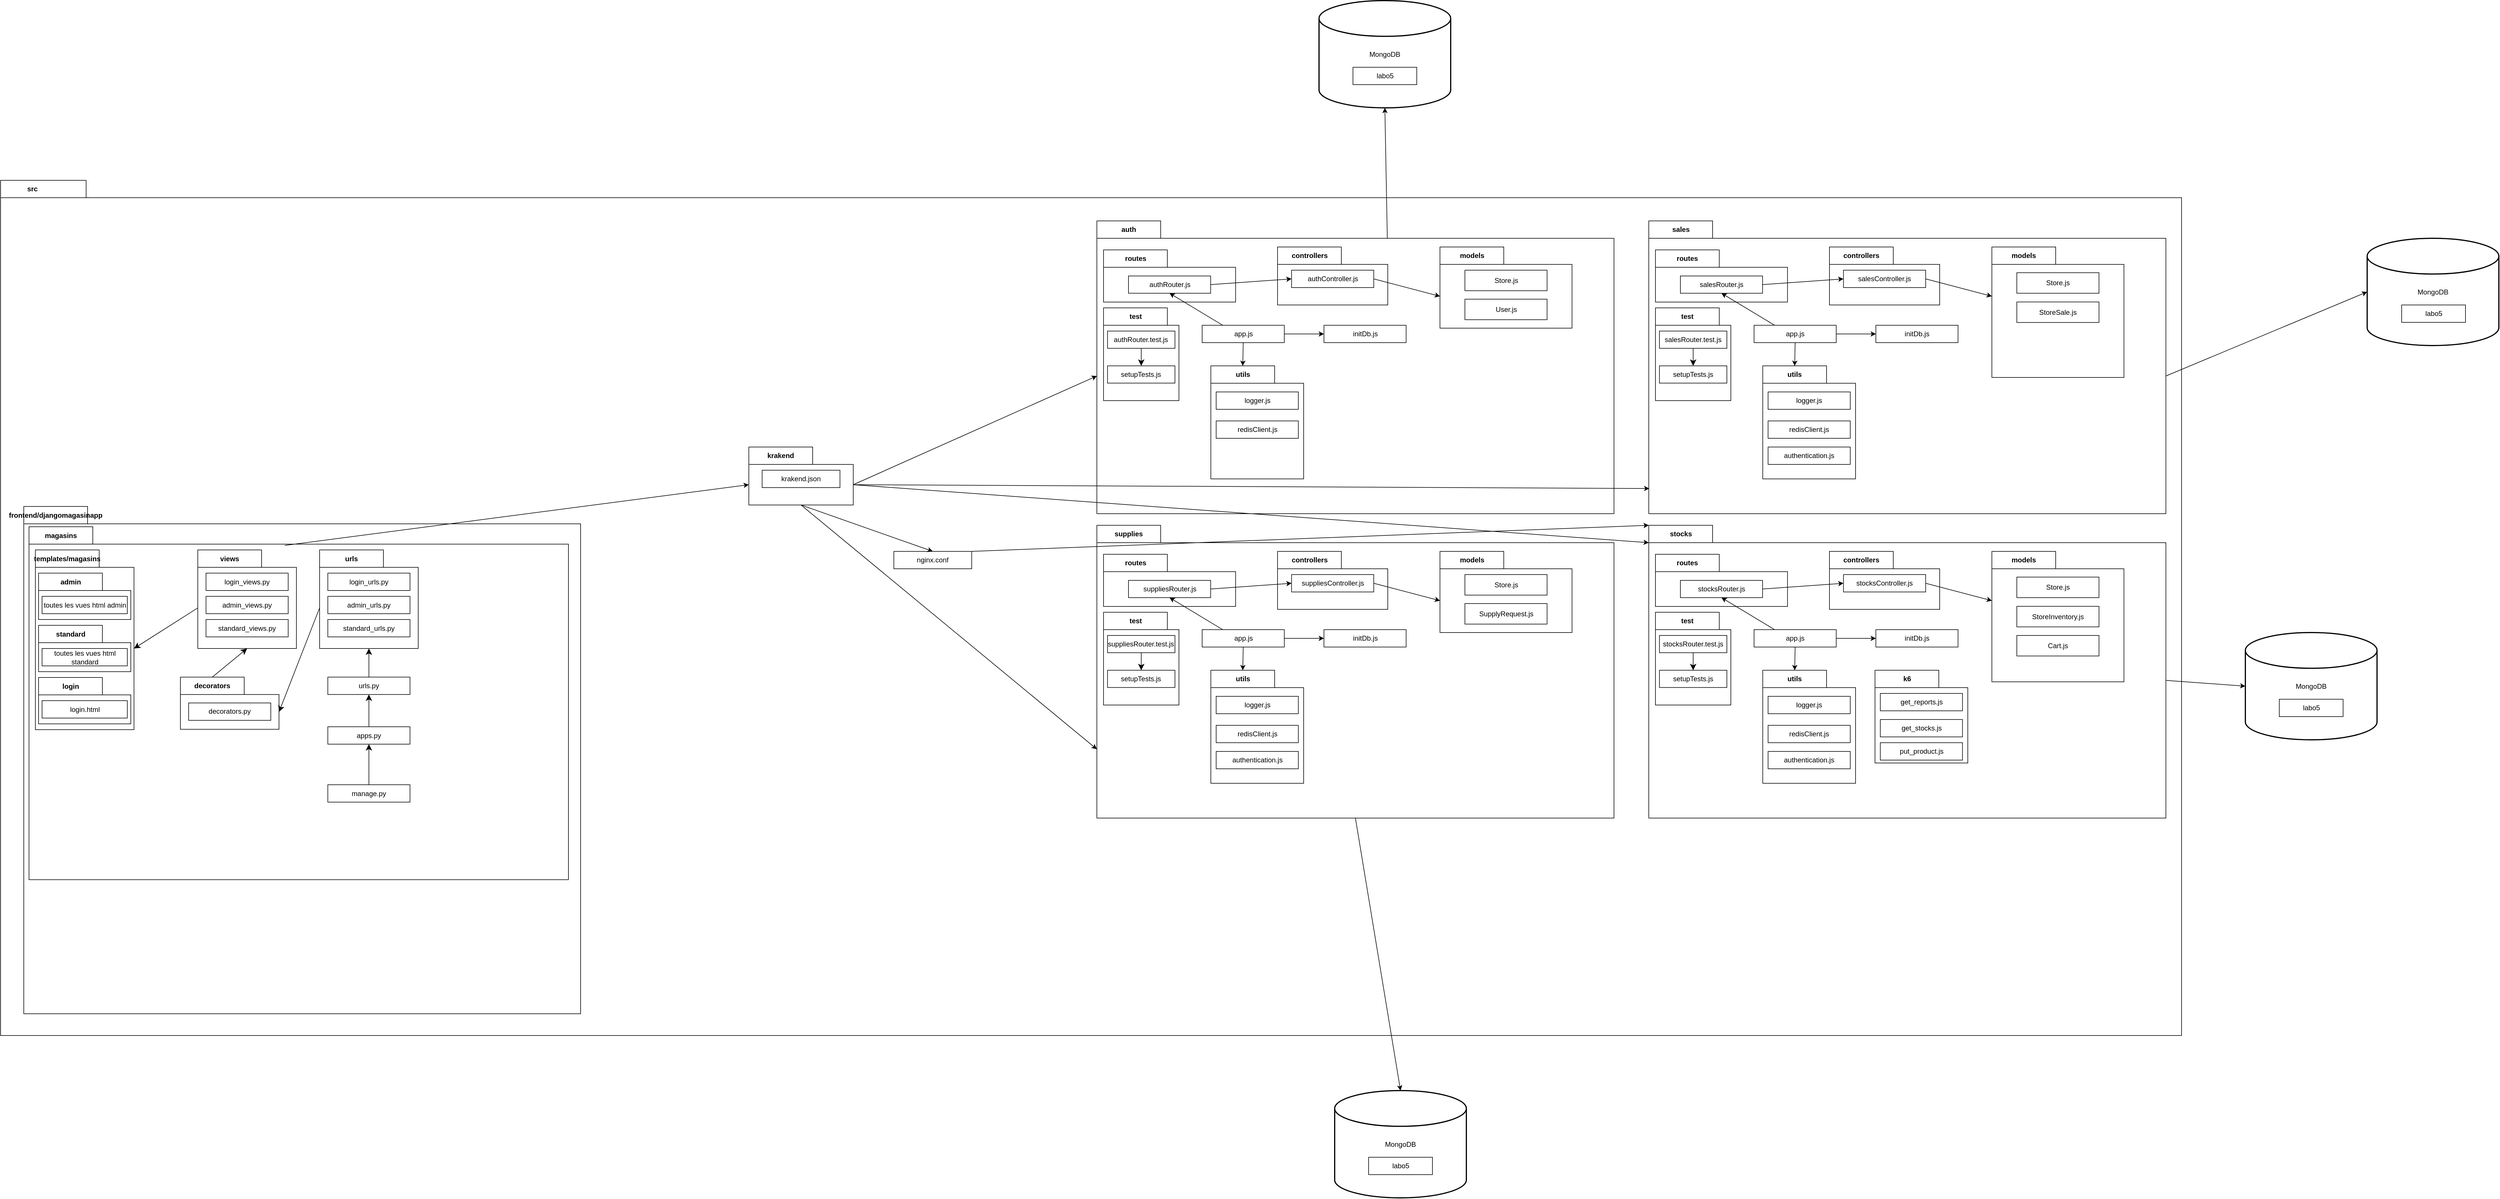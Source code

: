 <mxfile version="27.2.0" pages="2">
  <diagram name="Page-1" id="jsR8ZWDM8m9bZ2pkxOQI">
    <mxGraphModel dx="4163" dy="2993" grid="1" gridSize="10" guides="1" tooltips="1" connect="1" arrows="1" fold="1" page="1" pageScale="1" pageWidth="850" pageHeight="1100" math="0" shadow="0">
      <root>
        <mxCell id="0" />
        <mxCell id="1" parent="0" />
        <mxCell id="qvupkEEIyL3yOIonO_8t-2" value="src" style="shape=folder;fontStyle=1;tabWidth=110;tabHeight=30;tabPosition=left;html=1;boundedLbl=1;labelInHeader=1;container=1;collapsible=0;whiteSpace=wrap;" parent="1" vertex="1">
          <mxGeometry x="50" y="80" width="3760" height="1475" as="geometry" />
        </mxCell>
        <mxCell id="qvupkEEIyL3yOIonO_8t-3" value="" style="html=1;strokeColor=none;resizeWidth=1;resizeHeight=1;fillColor=none;part=1;connectable=0;allowArrows=0;deletable=0;whiteSpace=wrap;" parent="qvupkEEIyL3yOIonO_8t-2" vertex="1">
          <mxGeometry width="3760" height="735" relative="1" as="geometry">
            <mxPoint y="30" as="offset" />
          </mxGeometry>
        </mxCell>
        <mxCell id="JedbsohMpSSGX24jmu63-1" value="frontend/djangomagasinapp" style="shape=folder;fontStyle=1;tabWidth=110;tabHeight=30;tabPosition=left;html=1;boundedLbl=1;labelInHeader=1;container=1;collapsible=0;whiteSpace=wrap;" parent="qvupkEEIyL3yOIonO_8t-2" vertex="1">
          <mxGeometry x="40" y="562.5" width="960" height="875" as="geometry" />
        </mxCell>
        <mxCell id="JedbsohMpSSGX24jmu63-2" value="" style="html=1;strokeColor=none;resizeWidth=1;resizeHeight=1;fillColor=none;part=1;connectable=0;allowArrows=0;deletable=0;whiteSpace=wrap;" parent="JedbsohMpSSGX24jmu63-1" vertex="1">
          <mxGeometry width="960" height="612.5" relative="1" as="geometry">
            <mxPoint y="30" as="offset" />
          </mxGeometry>
        </mxCell>
        <mxCell id="JedbsohMpSSGX24jmu63-50" value="magasins" style="shape=folder;fontStyle=1;tabWidth=110;tabHeight=30;tabPosition=left;html=1;boundedLbl=1;labelInHeader=1;container=1;collapsible=0;whiteSpace=wrap;" parent="JedbsohMpSSGX24jmu63-1" vertex="1">
          <mxGeometry x="9" y="34.997" width="930" height="608.696" as="geometry" />
        </mxCell>
        <mxCell id="JedbsohMpSSGX24jmu63-51" value="" style="html=1;strokeColor=none;resizeWidth=1;resizeHeight=1;fillColor=none;part=1;connectable=0;allowArrows=0;deletable=0;whiteSpace=wrap;" parent="JedbsohMpSSGX24jmu63-50" vertex="1">
          <mxGeometry width="930.0" height="426.087" relative="1" as="geometry">
            <mxPoint y="30" as="offset" />
          </mxGeometry>
        </mxCell>
        <mxCell id="JedbsohMpSSGX24jmu63-16" value="templates/magasins" style="shape=folder;fontStyle=1;tabWidth=110;tabHeight=30;tabPosition=left;html=1;boundedLbl=1;labelInHeader=1;container=1;collapsible=0;whiteSpace=wrap;" parent="JedbsohMpSSGX24jmu63-50" vertex="1">
          <mxGeometry x="11" y="40.003" width="170" height="310" as="geometry" />
        </mxCell>
        <mxCell id="JedbsohMpSSGX24jmu63-17" value="" style="html=1;strokeColor=none;resizeWidth=1;resizeHeight=1;fillColor=none;part=1;connectable=0;allowArrows=0;deletable=0;whiteSpace=wrap;" parent="JedbsohMpSSGX24jmu63-16" vertex="1">
          <mxGeometry width="170" height="217.0" relative="1" as="geometry">
            <mxPoint y="30" as="offset" />
          </mxGeometry>
        </mxCell>
        <mxCell id="JedbsohMpSSGX24jmu63-56" value="admin" style="shape=folder;fontStyle=1;tabWidth=110;tabHeight=30;tabPosition=left;html=1;boundedLbl=1;labelInHeader=1;container=1;collapsible=0;whiteSpace=wrap;" parent="JedbsohMpSSGX24jmu63-16" vertex="1">
          <mxGeometry x="5.5" y="40" width="159" height="80" as="geometry" />
        </mxCell>
        <mxCell id="JedbsohMpSSGX24jmu63-57" value="" style="html=1;strokeColor=none;resizeWidth=1;resizeHeight=1;fillColor=none;part=1;connectable=0;allowArrows=0;deletable=0;whiteSpace=wrap;" parent="JedbsohMpSSGX24jmu63-56" vertex="1">
          <mxGeometry width="159" height="56.0" relative="1" as="geometry">
            <mxPoint y="30" as="offset" />
          </mxGeometry>
        </mxCell>
        <mxCell id="JedbsohMpSSGX24jmu63-59" value="toutes les vues html admin" style="html=1;whiteSpace=wrap;" parent="JedbsohMpSSGX24jmu63-56" vertex="1">
          <mxGeometry x="6" y="40" width="147" height="30" as="geometry" />
        </mxCell>
        <mxCell id="JedbsohMpSSGX24jmu63-60" value="standard" style="shape=folder;fontStyle=1;tabWidth=110;tabHeight=30;tabPosition=left;html=1;boundedLbl=1;labelInHeader=1;container=1;collapsible=0;whiteSpace=wrap;" parent="JedbsohMpSSGX24jmu63-16" vertex="1">
          <mxGeometry x="5.5" y="130" width="159" height="80" as="geometry" />
        </mxCell>
        <mxCell id="JedbsohMpSSGX24jmu63-61" value="" style="html=1;strokeColor=none;resizeWidth=1;resizeHeight=1;fillColor=none;part=1;connectable=0;allowArrows=0;deletable=0;whiteSpace=wrap;" parent="JedbsohMpSSGX24jmu63-60" vertex="1">
          <mxGeometry width="159" height="56.0" relative="1" as="geometry">
            <mxPoint y="30" as="offset" />
          </mxGeometry>
        </mxCell>
        <mxCell id="JedbsohMpSSGX24jmu63-62" value="toutes les vues html standard" style="html=1;whiteSpace=wrap;" parent="JedbsohMpSSGX24jmu63-60" vertex="1">
          <mxGeometry x="6" y="40" width="147" height="30" as="geometry" />
        </mxCell>
        <mxCell id="JedbsohMpSSGX24jmu63-63" value="login" style="shape=folder;fontStyle=1;tabWidth=110;tabHeight=30;tabPosition=left;html=1;boundedLbl=1;labelInHeader=1;container=1;collapsible=0;whiteSpace=wrap;" parent="JedbsohMpSSGX24jmu63-16" vertex="1">
          <mxGeometry x="5.5" y="220" width="159" height="80" as="geometry" />
        </mxCell>
        <mxCell id="JedbsohMpSSGX24jmu63-64" value="" style="html=1;strokeColor=none;resizeWidth=1;resizeHeight=1;fillColor=none;part=1;connectable=0;allowArrows=0;deletable=0;whiteSpace=wrap;" parent="JedbsohMpSSGX24jmu63-63" vertex="1">
          <mxGeometry width="159" height="56.0" relative="1" as="geometry">
            <mxPoint y="30" as="offset" />
          </mxGeometry>
        </mxCell>
        <mxCell id="JedbsohMpSSGX24jmu63-65" value="login.html" style="html=1;whiteSpace=wrap;" parent="JedbsohMpSSGX24jmu63-63" vertex="1">
          <mxGeometry x="6" y="40" width="147" height="30" as="geometry" />
        </mxCell>
        <mxCell id="JedbsohMpSSGX24jmu63-66" value="urls" style="shape=folder;fontStyle=1;tabWidth=110;tabHeight=30;tabPosition=left;html=1;boundedLbl=1;labelInHeader=1;container=1;collapsible=0;whiteSpace=wrap;" parent="JedbsohMpSSGX24jmu63-50" vertex="1">
          <mxGeometry x="501" y="40.003" width="170" height="170" as="geometry" />
        </mxCell>
        <mxCell id="JedbsohMpSSGX24jmu63-67" value="" style="html=1;strokeColor=none;resizeWidth=1;resizeHeight=1;fillColor=none;part=1;connectable=0;allowArrows=0;deletable=0;whiteSpace=wrap;" parent="JedbsohMpSSGX24jmu63-66" vertex="1">
          <mxGeometry width="170" height="119" relative="1" as="geometry">
            <mxPoint y="30" as="offset" />
          </mxGeometry>
        </mxCell>
        <mxCell id="JedbsohMpSSGX24jmu63-77" value="login_urls.py" style="html=1;whiteSpace=wrap;" parent="JedbsohMpSSGX24jmu63-66" vertex="1">
          <mxGeometry x="14.17" y="40" width="141.667" height="30" as="geometry" />
        </mxCell>
        <mxCell id="JedbsohMpSSGX24jmu63-78" value="admin_urls.py" style="html=1;whiteSpace=wrap;" parent="JedbsohMpSSGX24jmu63-66" vertex="1">
          <mxGeometry x="14.17" y="80" width="141.667" height="30" as="geometry" />
        </mxCell>
        <mxCell id="JedbsohMpSSGX24jmu63-79" value="standard_urls.py" style="html=1;whiteSpace=wrap;" parent="JedbsohMpSSGX24jmu63-66" vertex="1">
          <mxGeometry x="14.17" y="120" width="141.667" height="30" as="geometry" />
        </mxCell>
        <mxCell id="JedbsohMpSSGX24jmu63-80" value="decorators" style="shape=folder;fontStyle=1;tabWidth=110;tabHeight=30;tabPosition=left;html=1;boundedLbl=1;labelInHeader=1;container=1;collapsible=0;whiteSpace=wrap;" parent="JedbsohMpSSGX24jmu63-50" vertex="1">
          <mxGeometry x="261" y="259.343" width="170" height="90" as="geometry" />
        </mxCell>
        <mxCell id="JedbsohMpSSGX24jmu63-81" value="" style="html=1;strokeColor=none;resizeWidth=1;resizeHeight=1;fillColor=none;part=1;connectable=0;allowArrows=0;deletable=0;whiteSpace=wrap;" parent="JedbsohMpSSGX24jmu63-80" vertex="1">
          <mxGeometry width="170" height="63" relative="1" as="geometry">
            <mxPoint y="30" as="offset" />
          </mxGeometry>
        </mxCell>
        <mxCell id="JedbsohMpSSGX24jmu63-82" value="decorators.py" style="html=1;whiteSpace=wrap;" parent="JedbsohMpSSGX24jmu63-80" vertex="1">
          <mxGeometry x="14.17" y="44.58" width="141.667" height="30" as="geometry" />
        </mxCell>
        <mxCell id="JedbsohMpSSGX24jmu63-85" value="views" style="shape=folder;fontStyle=1;tabWidth=110;tabHeight=30;tabPosition=left;html=1;boundedLbl=1;labelInHeader=1;container=1;collapsible=0;whiteSpace=wrap;" parent="JedbsohMpSSGX24jmu63-50" vertex="1">
          <mxGeometry x="291" y="40.003" width="170" height="170" as="geometry" />
        </mxCell>
        <mxCell id="JedbsohMpSSGX24jmu63-86" value="" style="html=1;strokeColor=none;resizeWidth=1;resizeHeight=1;fillColor=none;part=1;connectable=0;allowArrows=0;deletable=0;whiteSpace=wrap;" parent="JedbsohMpSSGX24jmu63-85" vertex="1">
          <mxGeometry width="170" height="119" relative="1" as="geometry">
            <mxPoint y="30" as="offset" />
          </mxGeometry>
        </mxCell>
        <mxCell id="JedbsohMpSSGX24jmu63-87" value="login_views.py" style="html=1;whiteSpace=wrap;" parent="JedbsohMpSSGX24jmu63-85" vertex="1">
          <mxGeometry x="14.17" y="40" width="141.667" height="30" as="geometry" />
        </mxCell>
        <mxCell id="JedbsohMpSSGX24jmu63-88" value="admin_views.py" style="html=1;whiteSpace=wrap;" parent="JedbsohMpSSGX24jmu63-85" vertex="1">
          <mxGeometry x="14.17" y="80" width="141.667" height="30" as="geometry" />
        </mxCell>
        <mxCell id="JedbsohMpSSGX24jmu63-89" value="standard_views.py" style="html=1;whiteSpace=wrap;" parent="JedbsohMpSSGX24jmu63-85" vertex="1">
          <mxGeometry x="14.17" y="120" width="141.667" height="30" as="geometry" />
        </mxCell>
        <mxCell id="JedbsohMpSSGX24jmu63-91" value="urls.py" style="html=1;whiteSpace=wrap;" parent="JedbsohMpSSGX24jmu63-50" vertex="1">
          <mxGeometry x="515.17" y="259.343" width="141.667" height="30" as="geometry" />
        </mxCell>
        <mxCell id="JedbsohMpSSGX24jmu63-92" value="" style="endArrow=classic;html=1;rounded=0;fontSize=12;startSize=8;endSize=8;curved=1;entryX=0;entryY=0;entryDx=170;entryDy=170;entryPerimeter=0;exitX=0;exitY=0;exitDx=0;exitDy=100;exitPerimeter=0;" parent="JedbsohMpSSGX24jmu63-50" source="JedbsohMpSSGX24jmu63-85" target="JedbsohMpSSGX24jmu63-16" edge="1">
          <mxGeometry width="50" height="50" relative="1" as="geometry">
            <mxPoint x="-89" y="345.003" as="sourcePoint" />
            <mxPoint x="-39" y="295.003" as="targetPoint" />
          </mxGeometry>
        </mxCell>
        <mxCell id="JedbsohMpSSGX24jmu63-93" value="" style="endArrow=classic;html=1;rounded=0;fontSize=12;startSize=8;endSize=8;curved=1;entryX=0.5;entryY=1;entryDx=0;entryDy=0;entryPerimeter=0;exitX=0;exitY=0;exitDx=55;exitDy=0;exitPerimeter=0;" parent="JedbsohMpSSGX24jmu63-50" source="JedbsohMpSSGX24jmu63-80" target="JedbsohMpSSGX24jmu63-85" edge="1">
          <mxGeometry width="50" height="50" relative="1" as="geometry">
            <mxPoint x="-99" y="455.003" as="sourcePoint" />
            <mxPoint x="-49" y="405.003" as="targetPoint" />
          </mxGeometry>
        </mxCell>
        <mxCell id="JedbsohMpSSGX24jmu63-94" value="" style="endArrow=classic;html=1;rounded=0;fontSize=12;startSize=8;endSize=8;curved=1;entryX=0;entryY=0;entryDx=170;entryDy=60;entryPerimeter=0;exitX=0;exitY=0;exitDx=0;exitDy=100;exitPerimeter=0;" parent="JedbsohMpSSGX24jmu63-50" source="JedbsohMpSSGX24jmu63-66" target="JedbsohMpSSGX24jmu63-80" edge="1">
          <mxGeometry width="50" height="50" relative="1" as="geometry">
            <mxPoint x="-99" y="315.003" as="sourcePoint" />
            <mxPoint x="-49" y="265.003" as="targetPoint" />
          </mxGeometry>
        </mxCell>
        <mxCell id="JedbsohMpSSGX24jmu63-90" value="apps.py" style="html=1;whiteSpace=wrap;" parent="JedbsohMpSSGX24jmu63-50" vertex="1">
          <mxGeometry x="515.17" y="345.003" width="141.667" height="30" as="geometry" />
        </mxCell>
        <mxCell id="JedbsohMpSSGX24jmu63-11" value="manage.py" style="html=1;whiteSpace=wrap;" parent="JedbsohMpSSGX24jmu63-50" vertex="1">
          <mxGeometry x="515.172" y="445.003" width="141.667" height="30" as="geometry" />
        </mxCell>
        <mxCell id="JedbsohMpSSGX24jmu63-95" value="" style="endArrow=classic;html=1;rounded=0;fontSize=12;startSize=8;endSize=8;curved=1;entryX=0.5;entryY=1;entryDx=0;entryDy=0;entryPerimeter=0;exitX=0.5;exitY=0;exitDx=0;exitDy=0;" parent="JedbsohMpSSGX24jmu63-50" source="JedbsohMpSSGX24jmu63-91" target="JedbsohMpSSGX24jmu63-66" edge="1">
          <mxGeometry width="50" height="50" relative="1" as="geometry">
            <mxPoint x="-39" y="535.003" as="sourcePoint" />
            <mxPoint x="11" y="485.003" as="targetPoint" />
          </mxGeometry>
        </mxCell>
        <mxCell id="JedbsohMpSSGX24jmu63-96" value="" style="endArrow=classic;html=1;rounded=0;fontSize=12;startSize=8;endSize=8;curved=1;entryX=0.5;entryY=1;entryDx=0;entryDy=0;exitX=0.5;exitY=0;exitDx=0;exitDy=0;" parent="JedbsohMpSSGX24jmu63-50" source="JedbsohMpSSGX24jmu63-90" target="JedbsohMpSSGX24jmu63-91" edge="1">
          <mxGeometry width="50" height="50" relative="1" as="geometry">
            <mxPoint x="-129" y="485.003" as="sourcePoint" />
            <mxPoint x="-79" y="435.003" as="targetPoint" />
          </mxGeometry>
        </mxCell>
        <mxCell id="JedbsohMpSSGX24jmu63-97" value="" style="endArrow=classic;html=1;rounded=0;fontSize=12;startSize=8;endSize=8;curved=1;entryX=0.5;entryY=1;entryDx=0;entryDy=0;exitX=0.5;exitY=0;exitDx=0;exitDy=0;" parent="JedbsohMpSSGX24jmu63-50" source="JedbsohMpSSGX24jmu63-11" target="JedbsohMpSSGX24jmu63-90" edge="1">
          <mxGeometry width="50" height="50" relative="1" as="geometry">
            <mxPoint x="-129" y="445.003" as="sourcePoint" />
            <mxPoint x="-79" y="395.003" as="targetPoint" />
          </mxGeometry>
        </mxCell>
        <mxCell id="mD9Tr-Q8xh2cB8FxRo_p-112" value="nginx.conf" style="html=1;whiteSpace=wrap;" vertex="1" parent="qvupkEEIyL3yOIonO_8t-2">
          <mxGeometry x="1540" y="640" width="134.211" height="30" as="geometry" />
        </mxCell>
        <mxCell id="DA0B7YCuPKVyL4LPeDN6-1" value="auth" style="shape=folder;fontStyle=1;tabWidth=110;tabHeight=30;tabPosition=left;html=1;boundedLbl=1;labelInHeader=1;container=1;collapsible=0;whiteSpace=wrap;" parent="1" vertex="1">
          <mxGeometry x="1940" y="150" width="891.5" height="505" as="geometry" />
        </mxCell>
        <mxCell id="DA0B7YCuPKVyL4LPeDN6-2" value="" style="html=1;strokeColor=none;resizeWidth=1;resizeHeight=1;fillColor=none;part=1;connectable=0;allowArrows=0;deletable=0;whiteSpace=wrap;" parent="DA0B7YCuPKVyL4LPeDN6-1" vertex="1">
          <mxGeometry width="891.5" height="318.73" relative="1" as="geometry">
            <mxPoint y="30" as="offset" />
          </mxGeometry>
        </mxCell>
        <mxCell id="DA0B7YCuPKVyL4LPeDN6-50" value="controllers" style="shape=folder;fontStyle=1;tabWidth=110;tabHeight=30;tabPosition=left;html=1;boundedLbl=1;labelInHeader=1;container=1;collapsible=0;whiteSpace=wrap;" parent="DA0B7YCuPKVyL4LPeDN6-1" vertex="1">
          <mxGeometry x="311.5" y="45" width="190" height="100" as="geometry" />
        </mxCell>
        <mxCell id="DA0B7YCuPKVyL4LPeDN6-51" value="" style="html=1;strokeColor=none;resizeWidth=1;resizeHeight=1;fillColor=none;part=1;connectable=0;allowArrows=0;deletable=0;whiteSpace=wrap;" parent="DA0B7YCuPKVyL4LPeDN6-50" vertex="1">
          <mxGeometry width="190" height="70.0" relative="1" as="geometry">
            <mxPoint y="30" as="offset" />
          </mxGeometry>
        </mxCell>
        <mxCell id="DA0B7YCuPKVyL4LPeDN6-52" value="authController.js" style="html=1;whiteSpace=wrap;" parent="DA0B7YCuPKVyL4LPeDN6-50" vertex="1">
          <mxGeometry x="24.165" y="40" width="141.667" height="30" as="geometry" />
        </mxCell>
        <mxCell id="qvupkEEIyL3yOIonO_8t-10" value="routes" style="shape=folder;fontStyle=1;tabWidth=110;tabHeight=30;tabPosition=left;html=1;boundedLbl=1;labelInHeader=1;container=1;collapsible=0;whiteSpace=wrap;" parent="DA0B7YCuPKVyL4LPeDN6-1" vertex="1">
          <mxGeometry x="11.5" y="50" width="227.68" height="90" as="geometry" />
        </mxCell>
        <mxCell id="qvupkEEIyL3yOIonO_8t-11" value="" style="html=1;strokeColor=none;resizeWidth=1;resizeHeight=1;fillColor=none;part=1;connectable=0;allowArrows=0;deletable=0;whiteSpace=wrap;" parent="qvupkEEIyL3yOIonO_8t-10" vertex="1">
          <mxGeometry width="227.68" height="63.0" relative="1" as="geometry">
            <mxPoint y="30" as="offset" />
          </mxGeometry>
        </mxCell>
        <mxCell id="qvupkEEIyL3yOIonO_8t-23" value="authRouter.js" style="html=1;whiteSpace=wrap;" parent="qvupkEEIyL3yOIonO_8t-10" vertex="1">
          <mxGeometry x="43.012" y="45" width="141.667" height="29.77" as="geometry" />
        </mxCell>
        <mxCell id="DA0B7YCuPKVyL4LPeDN6-41" value="test" style="shape=folder;fontStyle=1;tabWidth=110;tabHeight=30;tabPosition=left;html=1;boundedLbl=1;labelInHeader=1;container=1;collapsible=0;whiteSpace=wrap;" parent="DA0B7YCuPKVyL4LPeDN6-1" vertex="1">
          <mxGeometry x="11.5" y="150" width="130" height="160" as="geometry" />
        </mxCell>
        <mxCell id="DA0B7YCuPKVyL4LPeDN6-42" value="" style="html=1;strokeColor=none;resizeWidth=1;resizeHeight=1;fillColor=none;part=1;connectable=0;allowArrows=0;deletable=0;whiteSpace=wrap;" parent="DA0B7YCuPKVyL4LPeDN6-41" vertex="1">
          <mxGeometry width="130" height="112.0" relative="1" as="geometry">
            <mxPoint y="30" as="offset" />
          </mxGeometry>
        </mxCell>
        <mxCell id="DA0B7YCuPKVyL4LPeDN6-43" value="authRouter.test.js" style="html=1;whiteSpace=wrap;" parent="DA0B7YCuPKVyL4LPeDN6-41" vertex="1">
          <mxGeometry x="6.88" y="40" width="116.25" height="29.77" as="geometry" />
        </mxCell>
        <mxCell id="DA0B7YCuPKVyL4LPeDN6-46" value="setupTests.js" style="html=1;whiteSpace=wrap;" parent="DA0B7YCuPKVyL4LPeDN6-41" vertex="1">
          <mxGeometry x="6.88" y="100" width="116.25" height="29.77" as="geometry" />
        </mxCell>
        <mxCell id="DA0B7YCuPKVyL4LPeDN6-49" value="" style="endArrow=classic;html=1;rounded=0;fontSize=12;startSize=8;endSize=8;curved=1;entryX=0.5;entryY=0;entryDx=0;entryDy=0;exitX=0.5;exitY=1;exitDx=0;exitDy=0;" parent="DA0B7YCuPKVyL4LPeDN6-41" source="DA0B7YCuPKVyL4LPeDN6-43" target="DA0B7YCuPKVyL4LPeDN6-46" edge="1">
          <mxGeometry width="50" height="50" relative="1" as="geometry">
            <mxPoint x="-280" y="190" as="sourcePoint" />
            <mxPoint x="-230" y="140" as="targetPoint" />
          </mxGeometry>
        </mxCell>
        <mxCell id="DA0B7YCuPKVyL4LPeDN6-56" value="app.js" style="html=1;whiteSpace=wrap;" parent="DA0B7YCuPKVyL4LPeDN6-1" vertex="1">
          <mxGeometry x="181.5" y="180" width="141.667" height="30" as="geometry" />
        </mxCell>
        <mxCell id="DA0B7YCuPKVyL4LPeDN6-58" value="utils" style="shape=folder;fontStyle=1;tabWidth=110;tabHeight=30;tabPosition=left;html=1;boundedLbl=1;labelInHeader=1;container=1;collapsible=0;whiteSpace=wrap;" parent="DA0B7YCuPKVyL4LPeDN6-1" vertex="1">
          <mxGeometry x="196.5" y="250" width="160" height="195" as="geometry" />
        </mxCell>
        <mxCell id="DA0B7YCuPKVyL4LPeDN6-59" value="" style="html=1;strokeColor=none;resizeWidth=1;resizeHeight=1;fillColor=none;part=1;connectable=0;allowArrows=0;deletable=0;whiteSpace=wrap;" parent="DA0B7YCuPKVyL4LPeDN6-58" vertex="1">
          <mxGeometry width="160" height="136.5" relative="1" as="geometry">
            <mxPoint y="30" as="offset" />
          </mxGeometry>
        </mxCell>
        <mxCell id="DA0B7YCuPKVyL4LPeDN6-60" value="logger.js" style="html=1;whiteSpace=wrap;" parent="DA0B7YCuPKVyL4LPeDN6-58" vertex="1">
          <mxGeometry x="9.17" y="45" width="141.667" height="30" as="geometry" />
        </mxCell>
        <mxCell id="DA0B7YCuPKVyL4LPeDN6-61" value="redisClient.js" style="html=1;whiteSpace=wrap;" parent="DA0B7YCuPKVyL4LPeDN6-58" vertex="1">
          <mxGeometry x="9.17" y="95" width="141.667" height="30" as="geometry" />
        </mxCell>
        <mxCell id="DA0B7YCuPKVyL4LPeDN6-63" value="initDb.js" style="html=1;whiteSpace=wrap;" parent="DA0B7YCuPKVyL4LPeDN6-1" vertex="1">
          <mxGeometry x="391.5" y="180" width="141.667" height="30" as="geometry" />
        </mxCell>
        <mxCell id="mD9Tr-Q8xh2cB8FxRo_p-1" value="models" style="shape=folder;fontStyle=1;tabWidth=110;tabHeight=30;tabPosition=left;html=1;boundedLbl=1;labelInHeader=1;container=1;collapsible=0;whiteSpace=wrap;" vertex="1" parent="DA0B7YCuPKVyL4LPeDN6-1">
          <mxGeometry x="591.5" y="45" width="227.68" height="140" as="geometry" />
        </mxCell>
        <mxCell id="mD9Tr-Q8xh2cB8FxRo_p-2" value="" style="html=1;strokeColor=none;resizeWidth=1;resizeHeight=1;fillColor=none;part=1;connectable=0;allowArrows=0;deletable=0;whiteSpace=wrap;" vertex="1" parent="mD9Tr-Q8xh2cB8FxRo_p-1">
          <mxGeometry width="227.68" height="98.0" relative="1" as="geometry">
            <mxPoint y="30" as="offset" />
          </mxGeometry>
        </mxCell>
        <mxCell id="mD9Tr-Q8xh2cB8FxRo_p-3" value="Store.js" style="html=1;whiteSpace=wrap;" vertex="1" parent="mD9Tr-Q8xh2cB8FxRo_p-1">
          <mxGeometry x="43.002" y="40.001" width="141.667" height="35.422" as="geometry" />
        </mxCell>
        <mxCell id="mD9Tr-Q8xh2cB8FxRo_p-7" value="User.js" style="html=1;whiteSpace=wrap;" vertex="1" parent="mD9Tr-Q8xh2cB8FxRo_p-1">
          <mxGeometry x="43.002" y="90" width="141.667" height="35.422" as="geometry" />
        </mxCell>
        <mxCell id="DA0B7YCuPKVyL4LPeDN6-55" value="" style="endArrow=classic;html=1;rounded=0;entryX=0;entryY=0.5;entryDx=0;entryDy=0;exitX=1;exitY=0.5;exitDx=0;exitDy=0;" parent="DA0B7YCuPKVyL4LPeDN6-1" source="qvupkEEIyL3yOIonO_8t-23" target="DA0B7YCuPKVyL4LPeDN6-52" edge="1">
          <mxGeometry width="50" height="50" relative="1" as="geometry">
            <mxPoint x="471.5" y="-675" as="sourcePoint" />
            <mxPoint x="521.5" y="-725" as="targetPoint" />
          </mxGeometry>
        </mxCell>
        <mxCell id="mD9Tr-Q8xh2cB8FxRo_p-8" value="" style="endArrow=classic;html=1;rounded=0;entryX=0;entryY=0;entryDx=0;entryDy=85;entryPerimeter=0;exitX=1;exitY=0.5;exitDx=0;exitDy=0;" edge="1" parent="DA0B7YCuPKVyL4LPeDN6-1" source="DA0B7YCuPKVyL4LPeDN6-52" target="mD9Tr-Q8xh2cB8FxRo_p-1">
          <mxGeometry width="50" height="50" relative="1" as="geometry">
            <mxPoint x="211.5" y="-305" as="sourcePoint" />
            <mxPoint x="261.5" y="-355" as="targetPoint" />
          </mxGeometry>
        </mxCell>
        <mxCell id="DA0B7YCuPKVyL4LPeDN6-57" value="" style="endArrow=classic;html=1;rounded=0;entryX=0.5;entryY=1;entryDx=0;entryDy=0;exitX=0.25;exitY=0;exitDx=0;exitDy=0;" parent="DA0B7YCuPKVyL4LPeDN6-1" source="DA0B7YCuPKVyL4LPeDN6-56" target="qvupkEEIyL3yOIonO_8t-23" edge="1">
          <mxGeometry width="50" height="50" relative="1" as="geometry">
            <mxPoint x="191.5" y="-375" as="sourcePoint" />
            <mxPoint x="241.5" y="-425" as="targetPoint" />
          </mxGeometry>
        </mxCell>
        <mxCell id="DA0B7YCuPKVyL4LPeDN6-62" value="" style="endArrow=classic;html=1;rounded=0;entryX=0;entryY=0;entryDx=55;entryDy=0;entryPerimeter=0;exitX=0.5;exitY=1;exitDx=0;exitDy=0;" parent="DA0B7YCuPKVyL4LPeDN6-1" source="DA0B7YCuPKVyL4LPeDN6-56" target="DA0B7YCuPKVyL4LPeDN6-58" edge="1">
          <mxGeometry width="50" height="50" relative="1" as="geometry">
            <mxPoint x="111.5" y="-225" as="sourcePoint" />
            <mxPoint x="161.5" y="-275" as="targetPoint" />
          </mxGeometry>
        </mxCell>
        <mxCell id="DA0B7YCuPKVyL4LPeDN6-64" value="" style="endArrow=classic;html=1;rounded=0;entryX=0;entryY=0.5;entryDx=0;entryDy=0;exitX=1;exitY=0.5;exitDx=0;exitDy=0;" parent="DA0B7YCuPKVyL4LPeDN6-1" source="DA0B7YCuPKVyL4LPeDN6-56" target="DA0B7YCuPKVyL4LPeDN6-63" edge="1">
          <mxGeometry width="50" height="50" relative="1" as="geometry">
            <mxPoint x="151.5" y="-245" as="sourcePoint" />
            <mxPoint x="201.5" y="-295" as="targetPoint" />
          </mxGeometry>
        </mxCell>
        <mxCell id="mD9Tr-Q8xh2cB8FxRo_p-9" value="supplies" style="shape=folder;fontStyle=1;tabWidth=110;tabHeight=30;tabPosition=left;html=1;boundedLbl=1;labelInHeader=1;container=1;collapsible=0;whiteSpace=wrap;" vertex="1" parent="1">
          <mxGeometry x="1940" y="675" width="891.5" height="505" as="geometry" />
        </mxCell>
        <mxCell id="mD9Tr-Q8xh2cB8FxRo_p-10" value="" style="html=1;strokeColor=none;resizeWidth=1;resizeHeight=1;fillColor=none;part=1;connectable=0;allowArrows=0;deletable=0;whiteSpace=wrap;" vertex="1" parent="mD9Tr-Q8xh2cB8FxRo_p-9">
          <mxGeometry width="891.5" height="318.73" relative="1" as="geometry">
            <mxPoint y="30" as="offset" />
          </mxGeometry>
        </mxCell>
        <mxCell id="mD9Tr-Q8xh2cB8FxRo_p-11" value="controllers" style="shape=folder;fontStyle=1;tabWidth=110;tabHeight=30;tabPosition=left;html=1;boundedLbl=1;labelInHeader=1;container=1;collapsible=0;whiteSpace=wrap;" vertex="1" parent="mD9Tr-Q8xh2cB8FxRo_p-9">
          <mxGeometry x="311.5" y="45" width="190" height="100" as="geometry" />
        </mxCell>
        <mxCell id="mD9Tr-Q8xh2cB8FxRo_p-12" value="" style="html=1;strokeColor=none;resizeWidth=1;resizeHeight=1;fillColor=none;part=1;connectable=0;allowArrows=0;deletable=0;whiteSpace=wrap;" vertex="1" parent="mD9Tr-Q8xh2cB8FxRo_p-11">
          <mxGeometry width="190" height="70.0" relative="1" as="geometry">
            <mxPoint y="30" as="offset" />
          </mxGeometry>
        </mxCell>
        <mxCell id="mD9Tr-Q8xh2cB8FxRo_p-13" value="suppliesController.js" style="html=1;whiteSpace=wrap;" vertex="1" parent="mD9Tr-Q8xh2cB8FxRo_p-11">
          <mxGeometry x="24.165" y="40" width="141.667" height="30" as="geometry" />
        </mxCell>
        <mxCell id="mD9Tr-Q8xh2cB8FxRo_p-14" value="routes" style="shape=folder;fontStyle=1;tabWidth=110;tabHeight=30;tabPosition=left;html=1;boundedLbl=1;labelInHeader=1;container=1;collapsible=0;whiteSpace=wrap;" vertex="1" parent="mD9Tr-Q8xh2cB8FxRo_p-9">
          <mxGeometry x="11.5" y="50" width="227.68" height="90" as="geometry" />
        </mxCell>
        <mxCell id="mD9Tr-Q8xh2cB8FxRo_p-15" value="" style="html=1;strokeColor=none;resizeWidth=1;resizeHeight=1;fillColor=none;part=1;connectable=0;allowArrows=0;deletable=0;whiteSpace=wrap;" vertex="1" parent="mD9Tr-Q8xh2cB8FxRo_p-14">
          <mxGeometry width="227.68" height="63.0" relative="1" as="geometry">
            <mxPoint y="30" as="offset" />
          </mxGeometry>
        </mxCell>
        <mxCell id="mD9Tr-Q8xh2cB8FxRo_p-16" value="suppliesRouter.js" style="html=1;whiteSpace=wrap;" vertex="1" parent="mD9Tr-Q8xh2cB8FxRo_p-14">
          <mxGeometry x="43.012" y="45" width="141.667" height="29.77" as="geometry" />
        </mxCell>
        <mxCell id="mD9Tr-Q8xh2cB8FxRo_p-17" value="test" style="shape=folder;fontStyle=1;tabWidth=110;tabHeight=30;tabPosition=left;html=1;boundedLbl=1;labelInHeader=1;container=1;collapsible=0;whiteSpace=wrap;" vertex="1" parent="mD9Tr-Q8xh2cB8FxRo_p-9">
          <mxGeometry x="11.5" y="150" width="130" height="160" as="geometry" />
        </mxCell>
        <mxCell id="mD9Tr-Q8xh2cB8FxRo_p-18" value="" style="html=1;strokeColor=none;resizeWidth=1;resizeHeight=1;fillColor=none;part=1;connectable=0;allowArrows=0;deletable=0;whiteSpace=wrap;" vertex="1" parent="mD9Tr-Q8xh2cB8FxRo_p-17">
          <mxGeometry width="130" height="112.0" relative="1" as="geometry">
            <mxPoint y="30" as="offset" />
          </mxGeometry>
        </mxCell>
        <mxCell id="mD9Tr-Q8xh2cB8FxRo_p-19" value="suppliesRouter.test.js" style="html=1;whiteSpace=wrap;" vertex="1" parent="mD9Tr-Q8xh2cB8FxRo_p-17">
          <mxGeometry x="6.88" y="40" width="116.25" height="29.77" as="geometry" />
        </mxCell>
        <mxCell id="mD9Tr-Q8xh2cB8FxRo_p-20" value="setupTests.js" style="html=1;whiteSpace=wrap;" vertex="1" parent="mD9Tr-Q8xh2cB8FxRo_p-17">
          <mxGeometry x="6.88" y="100" width="116.25" height="29.77" as="geometry" />
        </mxCell>
        <mxCell id="mD9Tr-Q8xh2cB8FxRo_p-21" value="" style="endArrow=classic;html=1;rounded=0;fontSize=12;startSize=8;endSize=8;curved=1;entryX=0.5;entryY=0;entryDx=0;entryDy=0;exitX=0.5;exitY=1;exitDx=0;exitDy=0;" edge="1" parent="mD9Tr-Q8xh2cB8FxRo_p-17" source="mD9Tr-Q8xh2cB8FxRo_p-19" target="mD9Tr-Q8xh2cB8FxRo_p-20">
          <mxGeometry width="50" height="50" relative="1" as="geometry">
            <mxPoint x="-280" y="190" as="sourcePoint" />
            <mxPoint x="-230" y="140" as="targetPoint" />
          </mxGeometry>
        </mxCell>
        <mxCell id="mD9Tr-Q8xh2cB8FxRo_p-22" value="app.js" style="html=1;whiteSpace=wrap;" vertex="1" parent="mD9Tr-Q8xh2cB8FxRo_p-9">
          <mxGeometry x="181.5" y="180" width="141.667" height="30" as="geometry" />
        </mxCell>
        <mxCell id="mD9Tr-Q8xh2cB8FxRo_p-23" value="utils" style="shape=folder;fontStyle=1;tabWidth=110;tabHeight=30;tabPosition=left;html=1;boundedLbl=1;labelInHeader=1;container=1;collapsible=0;whiteSpace=wrap;" vertex="1" parent="mD9Tr-Q8xh2cB8FxRo_p-9">
          <mxGeometry x="196.5" y="250" width="160" height="195" as="geometry" />
        </mxCell>
        <mxCell id="mD9Tr-Q8xh2cB8FxRo_p-24" value="" style="html=1;strokeColor=none;resizeWidth=1;resizeHeight=1;fillColor=none;part=1;connectable=0;allowArrows=0;deletable=0;whiteSpace=wrap;" vertex="1" parent="mD9Tr-Q8xh2cB8FxRo_p-23">
          <mxGeometry width="160" height="136.5" relative="1" as="geometry">
            <mxPoint y="30" as="offset" />
          </mxGeometry>
        </mxCell>
        <mxCell id="mD9Tr-Q8xh2cB8FxRo_p-25" value="logger.js" style="html=1;whiteSpace=wrap;" vertex="1" parent="mD9Tr-Q8xh2cB8FxRo_p-23">
          <mxGeometry x="9.17" y="45" width="141.667" height="30" as="geometry" />
        </mxCell>
        <mxCell id="mD9Tr-Q8xh2cB8FxRo_p-26" value="redisClient.js" style="html=1;whiteSpace=wrap;" vertex="1" parent="mD9Tr-Q8xh2cB8FxRo_p-23">
          <mxGeometry x="9.17" y="95" width="141.667" height="30" as="geometry" />
        </mxCell>
        <mxCell id="mD9Tr-Q8xh2cB8FxRo_p-37" value="authentication.js" style="html=1;whiteSpace=wrap;" vertex="1" parent="mD9Tr-Q8xh2cB8FxRo_p-23">
          <mxGeometry x="9.17" y="140" width="141.667" height="30" as="geometry" />
        </mxCell>
        <mxCell id="mD9Tr-Q8xh2cB8FxRo_p-27" value="initDb.js" style="html=1;whiteSpace=wrap;" vertex="1" parent="mD9Tr-Q8xh2cB8FxRo_p-9">
          <mxGeometry x="391.5" y="180" width="141.667" height="30" as="geometry" />
        </mxCell>
        <mxCell id="mD9Tr-Q8xh2cB8FxRo_p-28" value="models" style="shape=folder;fontStyle=1;tabWidth=110;tabHeight=30;tabPosition=left;html=1;boundedLbl=1;labelInHeader=1;container=1;collapsible=0;whiteSpace=wrap;" vertex="1" parent="mD9Tr-Q8xh2cB8FxRo_p-9">
          <mxGeometry x="591.5" y="45" width="227.68" height="140" as="geometry" />
        </mxCell>
        <mxCell id="mD9Tr-Q8xh2cB8FxRo_p-29" value="" style="html=1;strokeColor=none;resizeWidth=1;resizeHeight=1;fillColor=none;part=1;connectable=0;allowArrows=0;deletable=0;whiteSpace=wrap;" vertex="1" parent="mD9Tr-Q8xh2cB8FxRo_p-28">
          <mxGeometry width="227.68" height="98.0" relative="1" as="geometry">
            <mxPoint y="30" as="offset" />
          </mxGeometry>
        </mxCell>
        <mxCell id="mD9Tr-Q8xh2cB8FxRo_p-30" value="Store.js" style="html=1;whiteSpace=wrap;" vertex="1" parent="mD9Tr-Q8xh2cB8FxRo_p-28">
          <mxGeometry x="43.002" y="40.001" width="141.667" height="35.422" as="geometry" />
        </mxCell>
        <mxCell id="mD9Tr-Q8xh2cB8FxRo_p-31" value="SupplyRequest.js" style="html=1;whiteSpace=wrap;" vertex="1" parent="mD9Tr-Q8xh2cB8FxRo_p-28">
          <mxGeometry x="43.002" y="90" width="141.667" height="35.422" as="geometry" />
        </mxCell>
        <mxCell id="mD9Tr-Q8xh2cB8FxRo_p-32" value="" style="endArrow=classic;html=1;rounded=0;entryX=0;entryY=0.5;entryDx=0;entryDy=0;exitX=1;exitY=0.5;exitDx=0;exitDy=0;" edge="1" parent="mD9Tr-Q8xh2cB8FxRo_p-9" source="mD9Tr-Q8xh2cB8FxRo_p-16" target="mD9Tr-Q8xh2cB8FxRo_p-13">
          <mxGeometry width="50" height="50" relative="1" as="geometry">
            <mxPoint x="471.5" y="-675" as="sourcePoint" />
            <mxPoint x="521.5" y="-725" as="targetPoint" />
          </mxGeometry>
        </mxCell>
        <mxCell id="mD9Tr-Q8xh2cB8FxRo_p-33" value="" style="endArrow=classic;html=1;rounded=0;entryX=0;entryY=0;entryDx=0;entryDy=85;entryPerimeter=0;exitX=1;exitY=0.5;exitDx=0;exitDy=0;" edge="1" parent="mD9Tr-Q8xh2cB8FxRo_p-9" source="mD9Tr-Q8xh2cB8FxRo_p-13" target="mD9Tr-Q8xh2cB8FxRo_p-28">
          <mxGeometry width="50" height="50" relative="1" as="geometry">
            <mxPoint x="211.5" y="-305" as="sourcePoint" />
            <mxPoint x="261.5" y="-355" as="targetPoint" />
          </mxGeometry>
        </mxCell>
        <mxCell id="mD9Tr-Q8xh2cB8FxRo_p-34" value="" style="endArrow=classic;html=1;rounded=0;entryX=0.5;entryY=1;entryDx=0;entryDy=0;exitX=0.25;exitY=0;exitDx=0;exitDy=0;" edge="1" parent="mD9Tr-Q8xh2cB8FxRo_p-9" source="mD9Tr-Q8xh2cB8FxRo_p-22" target="mD9Tr-Q8xh2cB8FxRo_p-16">
          <mxGeometry width="50" height="50" relative="1" as="geometry">
            <mxPoint x="191.5" y="-375" as="sourcePoint" />
            <mxPoint x="241.5" y="-425" as="targetPoint" />
          </mxGeometry>
        </mxCell>
        <mxCell id="mD9Tr-Q8xh2cB8FxRo_p-35" value="" style="endArrow=classic;html=1;rounded=0;entryX=0;entryY=0;entryDx=55;entryDy=0;entryPerimeter=0;exitX=0.5;exitY=1;exitDx=0;exitDy=0;" edge="1" parent="mD9Tr-Q8xh2cB8FxRo_p-9" source="mD9Tr-Q8xh2cB8FxRo_p-22" target="mD9Tr-Q8xh2cB8FxRo_p-23">
          <mxGeometry width="50" height="50" relative="1" as="geometry">
            <mxPoint x="111.5" y="-225" as="sourcePoint" />
            <mxPoint x="161.5" y="-275" as="targetPoint" />
          </mxGeometry>
        </mxCell>
        <mxCell id="mD9Tr-Q8xh2cB8FxRo_p-36" value="" style="endArrow=classic;html=1;rounded=0;entryX=0;entryY=0.5;entryDx=0;entryDy=0;exitX=1;exitY=0.5;exitDx=0;exitDy=0;" edge="1" parent="mD9Tr-Q8xh2cB8FxRo_p-9" source="mD9Tr-Q8xh2cB8FxRo_p-22" target="mD9Tr-Q8xh2cB8FxRo_p-27">
          <mxGeometry width="50" height="50" relative="1" as="geometry">
            <mxPoint x="151.5" y="-245" as="sourcePoint" />
            <mxPoint x="201.5" y="-295" as="targetPoint" />
          </mxGeometry>
        </mxCell>
        <mxCell id="mD9Tr-Q8xh2cB8FxRo_p-38" value="stocks" style="shape=folder;fontStyle=1;tabWidth=110;tabHeight=30;tabPosition=left;html=1;boundedLbl=1;labelInHeader=1;container=1;collapsible=0;whiteSpace=wrap;" vertex="1" parent="1">
          <mxGeometry x="2891.5" y="675" width="891.5" height="505" as="geometry" />
        </mxCell>
        <mxCell id="mD9Tr-Q8xh2cB8FxRo_p-39" value="" style="html=1;strokeColor=none;resizeWidth=1;resizeHeight=1;fillColor=none;part=1;connectable=0;allowArrows=0;deletable=0;whiteSpace=wrap;" vertex="1" parent="mD9Tr-Q8xh2cB8FxRo_p-38">
          <mxGeometry width="891.5" height="318.73" relative="1" as="geometry">
            <mxPoint y="30" as="offset" />
          </mxGeometry>
        </mxCell>
        <mxCell id="mD9Tr-Q8xh2cB8FxRo_p-40" value="controllers" style="shape=folder;fontStyle=1;tabWidth=110;tabHeight=30;tabPosition=left;html=1;boundedLbl=1;labelInHeader=1;container=1;collapsible=0;whiteSpace=wrap;" vertex="1" parent="mD9Tr-Q8xh2cB8FxRo_p-38">
          <mxGeometry x="311.5" y="45" width="190" height="100" as="geometry" />
        </mxCell>
        <mxCell id="mD9Tr-Q8xh2cB8FxRo_p-41" value="" style="html=1;strokeColor=none;resizeWidth=1;resizeHeight=1;fillColor=none;part=1;connectable=0;allowArrows=0;deletable=0;whiteSpace=wrap;" vertex="1" parent="mD9Tr-Q8xh2cB8FxRo_p-40">
          <mxGeometry width="190" height="70.0" relative="1" as="geometry">
            <mxPoint y="30" as="offset" />
          </mxGeometry>
        </mxCell>
        <mxCell id="mD9Tr-Q8xh2cB8FxRo_p-42" value="stocksController.js" style="html=1;whiteSpace=wrap;" vertex="1" parent="mD9Tr-Q8xh2cB8FxRo_p-40">
          <mxGeometry x="24.165" y="40" width="141.667" height="30" as="geometry" />
        </mxCell>
        <mxCell id="mD9Tr-Q8xh2cB8FxRo_p-43" value="routes" style="shape=folder;fontStyle=1;tabWidth=110;tabHeight=30;tabPosition=left;html=1;boundedLbl=1;labelInHeader=1;container=1;collapsible=0;whiteSpace=wrap;" vertex="1" parent="mD9Tr-Q8xh2cB8FxRo_p-38">
          <mxGeometry x="11.5" y="50" width="227.68" height="90" as="geometry" />
        </mxCell>
        <mxCell id="mD9Tr-Q8xh2cB8FxRo_p-44" value="" style="html=1;strokeColor=none;resizeWidth=1;resizeHeight=1;fillColor=none;part=1;connectable=0;allowArrows=0;deletable=0;whiteSpace=wrap;" vertex="1" parent="mD9Tr-Q8xh2cB8FxRo_p-43">
          <mxGeometry width="227.68" height="63.0" relative="1" as="geometry">
            <mxPoint y="30" as="offset" />
          </mxGeometry>
        </mxCell>
        <mxCell id="mD9Tr-Q8xh2cB8FxRo_p-45" value="stocksRouter.js" style="html=1;whiteSpace=wrap;" vertex="1" parent="mD9Tr-Q8xh2cB8FxRo_p-43">
          <mxGeometry x="43.012" y="45" width="141.667" height="29.77" as="geometry" />
        </mxCell>
        <mxCell id="mD9Tr-Q8xh2cB8FxRo_p-46" value="test" style="shape=folder;fontStyle=1;tabWidth=110;tabHeight=30;tabPosition=left;html=1;boundedLbl=1;labelInHeader=1;container=1;collapsible=0;whiteSpace=wrap;" vertex="1" parent="mD9Tr-Q8xh2cB8FxRo_p-38">
          <mxGeometry x="11.5" y="150" width="130" height="160" as="geometry" />
        </mxCell>
        <mxCell id="mD9Tr-Q8xh2cB8FxRo_p-47" value="" style="html=1;strokeColor=none;resizeWidth=1;resizeHeight=1;fillColor=none;part=1;connectable=0;allowArrows=0;deletable=0;whiteSpace=wrap;" vertex="1" parent="mD9Tr-Q8xh2cB8FxRo_p-46">
          <mxGeometry width="130" height="112.0" relative="1" as="geometry">
            <mxPoint y="30" as="offset" />
          </mxGeometry>
        </mxCell>
        <mxCell id="mD9Tr-Q8xh2cB8FxRo_p-48" value="stocksRouter.test.js" style="html=1;whiteSpace=wrap;" vertex="1" parent="mD9Tr-Q8xh2cB8FxRo_p-46">
          <mxGeometry x="6.88" y="40" width="116.25" height="29.77" as="geometry" />
        </mxCell>
        <mxCell id="mD9Tr-Q8xh2cB8FxRo_p-49" value="setupTests.js" style="html=1;whiteSpace=wrap;" vertex="1" parent="mD9Tr-Q8xh2cB8FxRo_p-46">
          <mxGeometry x="6.88" y="100" width="116.25" height="29.77" as="geometry" />
        </mxCell>
        <mxCell id="mD9Tr-Q8xh2cB8FxRo_p-50" value="" style="endArrow=classic;html=1;rounded=0;fontSize=12;startSize=8;endSize=8;curved=1;entryX=0.5;entryY=0;entryDx=0;entryDy=0;exitX=0.5;exitY=1;exitDx=0;exitDy=0;" edge="1" parent="mD9Tr-Q8xh2cB8FxRo_p-46" source="mD9Tr-Q8xh2cB8FxRo_p-48" target="mD9Tr-Q8xh2cB8FxRo_p-49">
          <mxGeometry width="50" height="50" relative="1" as="geometry">
            <mxPoint x="-280" y="190" as="sourcePoint" />
            <mxPoint x="-230" y="140" as="targetPoint" />
          </mxGeometry>
        </mxCell>
        <mxCell id="mD9Tr-Q8xh2cB8FxRo_p-51" value="app.js" style="html=1;whiteSpace=wrap;" vertex="1" parent="mD9Tr-Q8xh2cB8FxRo_p-38">
          <mxGeometry x="181.5" y="180" width="141.667" height="30" as="geometry" />
        </mxCell>
        <mxCell id="mD9Tr-Q8xh2cB8FxRo_p-52" value="utils" style="shape=folder;fontStyle=1;tabWidth=110;tabHeight=30;tabPosition=left;html=1;boundedLbl=1;labelInHeader=1;container=1;collapsible=0;whiteSpace=wrap;" vertex="1" parent="mD9Tr-Q8xh2cB8FxRo_p-38">
          <mxGeometry x="196.5" y="250" width="160" height="195" as="geometry" />
        </mxCell>
        <mxCell id="mD9Tr-Q8xh2cB8FxRo_p-53" value="" style="html=1;strokeColor=none;resizeWidth=1;resizeHeight=1;fillColor=none;part=1;connectable=0;allowArrows=0;deletable=0;whiteSpace=wrap;" vertex="1" parent="mD9Tr-Q8xh2cB8FxRo_p-52">
          <mxGeometry width="160" height="136.5" relative="1" as="geometry">
            <mxPoint y="30" as="offset" />
          </mxGeometry>
        </mxCell>
        <mxCell id="mD9Tr-Q8xh2cB8FxRo_p-54" value="logger.js" style="html=1;whiteSpace=wrap;" vertex="1" parent="mD9Tr-Q8xh2cB8FxRo_p-52">
          <mxGeometry x="9.17" y="45" width="141.667" height="30" as="geometry" />
        </mxCell>
        <mxCell id="mD9Tr-Q8xh2cB8FxRo_p-55" value="redisClient.js" style="html=1;whiteSpace=wrap;" vertex="1" parent="mD9Tr-Q8xh2cB8FxRo_p-52">
          <mxGeometry x="9.17" y="95" width="141.667" height="30" as="geometry" />
        </mxCell>
        <mxCell id="mD9Tr-Q8xh2cB8FxRo_p-56" value="authentication.js" style="html=1;whiteSpace=wrap;" vertex="1" parent="mD9Tr-Q8xh2cB8FxRo_p-52">
          <mxGeometry x="9.17" y="140" width="141.667" height="30" as="geometry" />
        </mxCell>
        <mxCell id="mD9Tr-Q8xh2cB8FxRo_p-57" value="initDb.js" style="html=1;whiteSpace=wrap;" vertex="1" parent="mD9Tr-Q8xh2cB8FxRo_p-38">
          <mxGeometry x="391.5" y="180" width="141.667" height="30" as="geometry" />
        </mxCell>
        <mxCell id="mD9Tr-Q8xh2cB8FxRo_p-58" value="models" style="shape=folder;fontStyle=1;tabWidth=110;tabHeight=30;tabPosition=left;html=1;boundedLbl=1;labelInHeader=1;container=1;collapsible=0;whiteSpace=wrap;" vertex="1" parent="mD9Tr-Q8xh2cB8FxRo_p-38">
          <mxGeometry x="591.5" y="45" width="227.68" height="225" as="geometry" />
        </mxCell>
        <mxCell id="mD9Tr-Q8xh2cB8FxRo_p-59" value="" style="html=1;strokeColor=none;resizeWidth=1;resizeHeight=1;fillColor=none;part=1;connectable=0;allowArrows=0;deletable=0;whiteSpace=wrap;" vertex="1" parent="mD9Tr-Q8xh2cB8FxRo_p-58">
          <mxGeometry width="227.68" height="157.5" relative="1" as="geometry">
            <mxPoint y="30" as="offset" />
          </mxGeometry>
        </mxCell>
        <mxCell id="mD9Tr-Q8xh2cB8FxRo_p-60" value="Store.js" style="html=1;whiteSpace=wrap;" vertex="1" parent="mD9Tr-Q8xh2cB8FxRo_p-58">
          <mxGeometry x="43.002" y="44.351" width="141.667" height="35.422" as="geometry" />
        </mxCell>
        <mxCell id="mD9Tr-Q8xh2cB8FxRo_p-67" value="StoreInventory.js" style="html=1;whiteSpace=wrap;" vertex="1" parent="mD9Tr-Q8xh2cB8FxRo_p-58">
          <mxGeometry x="43.01" y="94.79" width="141.667" height="35.422" as="geometry" />
        </mxCell>
        <mxCell id="mD9Tr-Q8xh2cB8FxRo_p-61" value="Cart.js" style="html=1;whiteSpace=wrap;" vertex="1" parent="mD9Tr-Q8xh2cB8FxRo_p-58">
          <mxGeometry x="43.012" y="145" width="141.667" height="35.422" as="geometry" />
        </mxCell>
        <mxCell id="mD9Tr-Q8xh2cB8FxRo_p-62" value="" style="endArrow=classic;html=1;rounded=0;entryX=0;entryY=0.5;entryDx=0;entryDy=0;exitX=1;exitY=0.5;exitDx=0;exitDy=0;" edge="1" parent="mD9Tr-Q8xh2cB8FxRo_p-38" source="mD9Tr-Q8xh2cB8FxRo_p-45" target="mD9Tr-Q8xh2cB8FxRo_p-42">
          <mxGeometry width="50" height="50" relative="1" as="geometry">
            <mxPoint x="471.5" y="-675" as="sourcePoint" />
            <mxPoint x="521.5" y="-725" as="targetPoint" />
          </mxGeometry>
        </mxCell>
        <mxCell id="mD9Tr-Q8xh2cB8FxRo_p-63" value="" style="endArrow=classic;html=1;rounded=0;entryX=0;entryY=0;entryDx=0;entryDy=85;entryPerimeter=0;exitX=1;exitY=0.5;exitDx=0;exitDy=0;" edge="1" parent="mD9Tr-Q8xh2cB8FxRo_p-38" source="mD9Tr-Q8xh2cB8FxRo_p-42" target="mD9Tr-Q8xh2cB8FxRo_p-58">
          <mxGeometry width="50" height="50" relative="1" as="geometry">
            <mxPoint x="211.5" y="-305" as="sourcePoint" />
            <mxPoint x="261.5" y="-355" as="targetPoint" />
          </mxGeometry>
        </mxCell>
        <mxCell id="mD9Tr-Q8xh2cB8FxRo_p-64" value="" style="endArrow=classic;html=1;rounded=0;entryX=0.5;entryY=1;entryDx=0;entryDy=0;exitX=0.25;exitY=0;exitDx=0;exitDy=0;" edge="1" parent="mD9Tr-Q8xh2cB8FxRo_p-38" source="mD9Tr-Q8xh2cB8FxRo_p-51" target="mD9Tr-Q8xh2cB8FxRo_p-45">
          <mxGeometry width="50" height="50" relative="1" as="geometry">
            <mxPoint x="191.5" y="-375" as="sourcePoint" />
            <mxPoint x="241.5" y="-425" as="targetPoint" />
          </mxGeometry>
        </mxCell>
        <mxCell id="mD9Tr-Q8xh2cB8FxRo_p-65" value="" style="endArrow=classic;html=1;rounded=0;entryX=0;entryY=0;entryDx=55;entryDy=0;entryPerimeter=0;exitX=0.5;exitY=1;exitDx=0;exitDy=0;" edge="1" parent="mD9Tr-Q8xh2cB8FxRo_p-38" source="mD9Tr-Q8xh2cB8FxRo_p-51" target="mD9Tr-Q8xh2cB8FxRo_p-52">
          <mxGeometry width="50" height="50" relative="1" as="geometry">
            <mxPoint x="111.5" y="-225" as="sourcePoint" />
            <mxPoint x="161.5" y="-275" as="targetPoint" />
          </mxGeometry>
        </mxCell>
        <mxCell id="mD9Tr-Q8xh2cB8FxRo_p-66" value="" style="endArrow=classic;html=1;rounded=0;entryX=0;entryY=0.5;entryDx=0;entryDy=0;exitX=1;exitY=0.5;exitDx=0;exitDy=0;" edge="1" parent="mD9Tr-Q8xh2cB8FxRo_p-38" source="mD9Tr-Q8xh2cB8FxRo_p-51" target="mD9Tr-Q8xh2cB8FxRo_p-57">
          <mxGeometry width="50" height="50" relative="1" as="geometry">
            <mxPoint x="151.5" y="-245" as="sourcePoint" />
            <mxPoint x="201.5" y="-295" as="targetPoint" />
          </mxGeometry>
        </mxCell>
        <mxCell id="QuwefU2rE0U9ZAtFTuR1-13" value="k6" style="shape=folder;fontStyle=1;tabWidth=110;tabHeight=30;tabPosition=left;html=1;boundedLbl=1;labelInHeader=1;container=1;collapsible=0;whiteSpace=wrap;" parent="mD9Tr-Q8xh2cB8FxRo_p-38" vertex="1">
          <mxGeometry x="390" y="250" width="160" height="160" as="geometry" />
        </mxCell>
        <mxCell id="QuwefU2rE0U9ZAtFTuR1-14" value="" style="html=1;strokeColor=none;resizeWidth=1;resizeHeight=1;fillColor=none;part=1;connectable=0;allowArrows=0;deletable=0;whiteSpace=wrap;" parent="QuwefU2rE0U9ZAtFTuR1-13" vertex="1">
          <mxGeometry width="160" height="112.0" relative="1" as="geometry">
            <mxPoint y="30" as="offset" />
          </mxGeometry>
        </mxCell>
        <mxCell id="QuwefU2rE0U9ZAtFTuR1-15" value="get_reports.js" style="html=1;whiteSpace=wrap;" parent="QuwefU2rE0U9ZAtFTuR1-13" vertex="1">
          <mxGeometry x="9.17" y="40" width="141.667" height="30" as="geometry" />
        </mxCell>
        <mxCell id="QuwefU2rE0U9ZAtFTuR1-16" value="get_stocks.js" style="html=1;whiteSpace=wrap;" parent="QuwefU2rE0U9ZAtFTuR1-13" vertex="1">
          <mxGeometry x="9.17" y="85" width="141.667" height="30" as="geometry" />
        </mxCell>
        <mxCell id="QuwefU2rE0U9ZAtFTuR1-17" value="put_product.js" style="html=1;whiteSpace=wrap;" parent="QuwefU2rE0U9ZAtFTuR1-13" vertex="1">
          <mxGeometry x="9.17" y="125" width="141.667" height="30" as="geometry" />
        </mxCell>
        <mxCell id="mD9Tr-Q8xh2cB8FxRo_p-68" value="sales" style="shape=folder;fontStyle=1;tabWidth=110;tabHeight=30;tabPosition=left;html=1;boundedLbl=1;labelInHeader=1;container=1;collapsible=0;whiteSpace=wrap;" vertex="1" parent="1">
          <mxGeometry x="2891.5" y="150" width="891.5" height="505" as="geometry" />
        </mxCell>
        <mxCell id="mD9Tr-Q8xh2cB8FxRo_p-69" value="" style="html=1;strokeColor=none;resizeWidth=1;resizeHeight=1;fillColor=none;part=1;connectable=0;allowArrows=0;deletable=0;whiteSpace=wrap;" vertex="1" parent="mD9Tr-Q8xh2cB8FxRo_p-68">
          <mxGeometry width="891.5" height="318.73" relative="1" as="geometry">
            <mxPoint y="30" as="offset" />
          </mxGeometry>
        </mxCell>
        <mxCell id="mD9Tr-Q8xh2cB8FxRo_p-70" value="controllers" style="shape=folder;fontStyle=1;tabWidth=110;tabHeight=30;tabPosition=left;html=1;boundedLbl=1;labelInHeader=1;container=1;collapsible=0;whiteSpace=wrap;" vertex="1" parent="mD9Tr-Q8xh2cB8FxRo_p-68">
          <mxGeometry x="311.5" y="45" width="190" height="100" as="geometry" />
        </mxCell>
        <mxCell id="mD9Tr-Q8xh2cB8FxRo_p-71" value="" style="html=1;strokeColor=none;resizeWidth=1;resizeHeight=1;fillColor=none;part=1;connectable=0;allowArrows=0;deletable=0;whiteSpace=wrap;" vertex="1" parent="mD9Tr-Q8xh2cB8FxRo_p-70">
          <mxGeometry width="190" height="70.0" relative="1" as="geometry">
            <mxPoint y="30" as="offset" />
          </mxGeometry>
        </mxCell>
        <mxCell id="mD9Tr-Q8xh2cB8FxRo_p-72" value="salesController.js" style="html=1;whiteSpace=wrap;" vertex="1" parent="mD9Tr-Q8xh2cB8FxRo_p-70">
          <mxGeometry x="24.165" y="40" width="141.667" height="30" as="geometry" />
        </mxCell>
        <mxCell id="mD9Tr-Q8xh2cB8FxRo_p-73" value="routes" style="shape=folder;fontStyle=1;tabWidth=110;tabHeight=30;tabPosition=left;html=1;boundedLbl=1;labelInHeader=1;container=1;collapsible=0;whiteSpace=wrap;" vertex="1" parent="mD9Tr-Q8xh2cB8FxRo_p-68">
          <mxGeometry x="11.5" y="50" width="227.68" height="90" as="geometry" />
        </mxCell>
        <mxCell id="mD9Tr-Q8xh2cB8FxRo_p-74" value="" style="html=1;strokeColor=none;resizeWidth=1;resizeHeight=1;fillColor=none;part=1;connectable=0;allowArrows=0;deletable=0;whiteSpace=wrap;" vertex="1" parent="mD9Tr-Q8xh2cB8FxRo_p-73">
          <mxGeometry width="227.68" height="63.0" relative="1" as="geometry">
            <mxPoint y="30" as="offset" />
          </mxGeometry>
        </mxCell>
        <mxCell id="mD9Tr-Q8xh2cB8FxRo_p-75" value="salesRouter.js" style="html=1;whiteSpace=wrap;" vertex="1" parent="mD9Tr-Q8xh2cB8FxRo_p-73">
          <mxGeometry x="43.012" y="45" width="141.667" height="29.77" as="geometry" />
        </mxCell>
        <mxCell id="mD9Tr-Q8xh2cB8FxRo_p-76" value="test" style="shape=folder;fontStyle=1;tabWidth=110;tabHeight=30;tabPosition=left;html=1;boundedLbl=1;labelInHeader=1;container=1;collapsible=0;whiteSpace=wrap;" vertex="1" parent="mD9Tr-Q8xh2cB8FxRo_p-68">
          <mxGeometry x="11.5" y="150" width="130" height="160" as="geometry" />
        </mxCell>
        <mxCell id="mD9Tr-Q8xh2cB8FxRo_p-77" value="" style="html=1;strokeColor=none;resizeWidth=1;resizeHeight=1;fillColor=none;part=1;connectable=0;allowArrows=0;deletable=0;whiteSpace=wrap;" vertex="1" parent="mD9Tr-Q8xh2cB8FxRo_p-76">
          <mxGeometry width="130" height="112.0" relative="1" as="geometry">
            <mxPoint y="30" as="offset" />
          </mxGeometry>
        </mxCell>
        <mxCell id="mD9Tr-Q8xh2cB8FxRo_p-78" value="salesRouter.test.js" style="html=1;whiteSpace=wrap;" vertex="1" parent="mD9Tr-Q8xh2cB8FxRo_p-76">
          <mxGeometry x="6.88" y="40" width="116.25" height="29.77" as="geometry" />
        </mxCell>
        <mxCell id="mD9Tr-Q8xh2cB8FxRo_p-79" value="setupTests.js" style="html=1;whiteSpace=wrap;" vertex="1" parent="mD9Tr-Q8xh2cB8FxRo_p-76">
          <mxGeometry x="6.88" y="100" width="116.25" height="29.77" as="geometry" />
        </mxCell>
        <mxCell id="mD9Tr-Q8xh2cB8FxRo_p-80" value="" style="endArrow=classic;html=1;rounded=0;fontSize=12;startSize=8;endSize=8;curved=1;entryX=0.5;entryY=0;entryDx=0;entryDy=0;exitX=0.5;exitY=1;exitDx=0;exitDy=0;" edge="1" parent="mD9Tr-Q8xh2cB8FxRo_p-76" source="mD9Tr-Q8xh2cB8FxRo_p-78" target="mD9Tr-Q8xh2cB8FxRo_p-79">
          <mxGeometry width="50" height="50" relative="1" as="geometry">
            <mxPoint x="-280" y="190" as="sourcePoint" />
            <mxPoint x="-230" y="140" as="targetPoint" />
          </mxGeometry>
        </mxCell>
        <mxCell id="mD9Tr-Q8xh2cB8FxRo_p-81" value="app.js" style="html=1;whiteSpace=wrap;" vertex="1" parent="mD9Tr-Q8xh2cB8FxRo_p-68">
          <mxGeometry x="181.5" y="180" width="141.667" height="30" as="geometry" />
        </mxCell>
        <mxCell id="mD9Tr-Q8xh2cB8FxRo_p-82" value="utils" style="shape=folder;fontStyle=1;tabWidth=110;tabHeight=30;tabPosition=left;html=1;boundedLbl=1;labelInHeader=1;container=1;collapsible=0;whiteSpace=wrap;" vertex="1" parent="mD9Tr-Q8xh2cB8FxRo_p-68">
          <mxGeometry x="196.5" y="250" width="160" height="195" as="geometry" />
        </mxCell>
        <mxCell id="mD9Tr-Q8xh2cB8FxRo_p-83" value="" style="html=1;strokeColor=none;resizeWidth=1;resizeHeight=1;fillColor=none;part=1;connectable=0;allowArrows=0;deletable=0;whiteSpace=wrap;" vertex="1" parent="mD9Tr-Q8xh2cB8FxRo_p-82">
          <mxGeometry width="160" height="136.5" relative="1" as="geometry">
            <mxPoint y="30" as="offset" />
          </mxGeometry>
        </mxCell>
        <mxCell id="mD9Tr-Q8xh2cB8FxRo_p-84" value="logger.js" style="html=1;whiteSpace=wrap;" vertex="1" parent="mD9Tr-Q8xh2cB8FxRo_p-82">
          <mxGeometry x="9.17" y="45" width="141.667" height="30" as="geometry" />
        </mxCell>
        <mxCell id="mD9Tr-Q8xh2cB8FxRo_p-85" value="redisClient.js" style="html=1;whiteSpace=wrap;" vertex="1" parent="mD9Tr-Q8xh2cB8FxRo_p-82">
          <mxGeometry x="9.17" y="95" width="141.667" height="30" as="geometry" />
        </mxCell>
        <mxCell id="mD9Tr-Q8xh2cB8FxRo_p-86" value="authentication.js" style="html=1;whiteSpace=wrap;" vertex="1" parent="mD9Tr-Q8xh2cB8FxRo_p-82">
          <mxGeometry x="9.17" y="140" width="141.667" height="30" as="geometry" />
        </mxCell>
        <mxCell id="mD9Tr-Q8xh2cB8FxRo_p-87" value="initDb.js" style="html=1;whiteSpace=wrap;" vertex="1" parent="mD9Tr-Q8xh2cB8FxRo_p-68">
          <mxGeometry x="391.5" y="180" width="141.667" height="30" as="geometry" />
        </mxCell>
        <mxCell id="mD9Tr-Q8xh2cB8FxRo_p-88" value="models" style="shape=folder;fontStyle=1;tabWidth=110;tabHeight=30;tabPosition=left;html=1;boundedLbl=1;labelInHeader=1;container=1;collapsible=0;whiteSpace=wrap;" vertex="1" parent="mD9Tr-Q8xh2cB8FxRo_p-68">
          <mxGeometry x="591.5" y="45" width="227.68" height="225" as="geometry" />
        </mxCell>
        <mxCell id="mD9Tr-Q8xh2cB8FxRo_p-89" value="" style="html=1;strokeColor=none;resizeWidth=1;resizeHeight=1;fillColor=none;part=1;connectable=0;allowArrows=0;deletable=0;whiteSpace=wrap;" vertex="1" parent="mD9Tr-Q8xh2cB8FxRo_p-88">
          <mxGeometry width="227.68" height="157.5" relative="1" as="geometry">
            <mxPoint y="30" as="offset" />
          </mxGeometry>
        </mxCell>
        <mxCell id="mD9Tr-Q8xh2cB8FxRo_p-90" value="Store.js" style="html=1;whiteSpace=wrap;" vertex="1" parent="mD9Tr-Q8xh2cB8FxRo_p-88">
          <mxGeometry x="43.002" y="44.351" width="141.667" height="35.422" as="geometry" />
        </mxCell>
        <mxCell id="mD9Tr-Q8xh2cB8FxRo_p-91" value="StoreSale.js" style="html=1;whiteSpace=wrap;" vertex="1" parent="mD9Tr-Q8xh2cB8FxRo_p-88">
          <mxGeometry x="43.01" y="94.79" width="141.667" height="35.422" as="geometry" />
        </mxCell>
        <mxCell id="mD9Tr-Q8xh2cB8FxRo_p-93" value="" style="endArrow=classic;html=1;rounded=0;entryX=0;entryY=0.5;entryDx=0;entryDy=0;exitX=1;exitY=0.5;exitDx=0;exitDy=0;" edge="1" parent="mD9Tr-Q8xh2cB8FxRo_p-68" source="mD9Tr-Q8xh2cB8FxRo_p-75" target="mD9Tr-Q8xh2cB8FxRo_p-72">
          <mxGeometry width="50" height="50" relative="1" as="geometry">
            <mxPoint x="471.5" y="-675" as="sourcePoint" />
            <mxPoint x="521.5" y="-725" as="targetPoint" />
          </mxGeometry>
        </mxCell>
        <mxCell id="mD9Tr-Q8xh2cB8FxRo_p-94" value="" style="endArrow=classic;html=1;rounded=0;entryX=0;entryY=0;entryDx=0;entryDy=85;entryPerimeter=0;exitX=1;exitY=0.5;exitDx=0;exitDy=0;" edge="1" parent="mD9Tr-Q8xh2cB8FxRo_p-68" source="mD9Tr-Q8xh2cB8FxRo_p-72" target="mD9Tr-Q8xh2cB8FxRo_p-88">
          <mxGeometry width="50" height="50" relative="1" as="geometry">
            <mxPoint x="211.5" y="-305" as="sourcePoint" />
            <mxPoint x="261.5" y="-355" as="targetPoint" />
          </mxGeometry>
        </mxCell>
        <mxCell id="mD9Tr-Q8xh2cB8FxRo_p-95" value="" style="endArrow=classic;html=1;rounded=0;entryX=0.5;entryY=1;entryDx=0;entryDy=0;exitX=0.25;exitY=0;exitDx=0;exitDy=0;" edge="1" parent="mD9Tr-Q8xh2cB8FxRo_p-68" source="mD9Tr-Q8xh2cB8FxRo_p-81" target="mD9Tr-Q8xh2cB8FxRo_p-75">
          <mxGeometry width="50" height="50" relative="1" as="geometry">
            <mxPoint x="191.5" y="-375" as="sourcePoint" />
            <mxPoint x="241.5" y="-425" as="targetPoint" />
          </mxGeometry>
        </mxCell>
        <mxCell id="mD9Tr-Q8xh2cB8FxRo_p-96" value="" style="endArrow=classic;html=1;rounded=0;entryX=0;entryY=0;entryDx=55;entryDy=0;entryPerimeter=0;exitX=0.5;exitY=1;exitDx=0;exitDy=0;" edge="1" parent="mD9Tr-Q8xh2cB8FxRo_p-68" source="mD9Tr-Q8xh2cB8FxRo_p-81" target="mD9Tr-Q8xh2cB8FxRo_p-82">
          <mxGeometry width="50" height="50" relative="1" as="geometry">
            <mxPoint x="111.5" y="-225" as="sourcePoint" />
            <mxPoint x="161.5" y="-275" as="targetPoint" />
          </mxGeometry>
        </mxCell>
        <mxCell id="mD9Tr-Q8xh2cB8FxRo_p-97" value="" style="endArrow=classic;html=1;rounded=0;entryX=0;entryY=0.5;entryDx=0;entryDy=0;exitX=1;exitY=0.5;exitDx=0;exitDy=0;" edge="1" parent="mD9Tr-Q8xh2cB8FxRo_p-68" source="mD9Tr-Q8xh2cB8FxRo_p-81" target="mD9Tr-Q8xh2cB8FxRo_p-87">
          <mxGeometry width="50" height="50" relative="1" as="geometry">
            <mxPoint x="151.5" y="-245" as="sourcePoint" />
            <mxPoint x="201.5" y="-295" as="targetPoint" />
          </mxGeometry>
        </mxCell>
        <mxCell id="mD9Tr-Q8xh2cB8FxRo_p-98" value="" style="group" vertex="1" connectable="0" parent="1">
          <mxGeometry x="4130" y="180" width="227" height="185" as="geometry" />
        </mxCell>
        <mxCell id="qvupkEEIyL3yOIonO_8t-30" value="MongoDB" style="strokeWidth=2;html=1;shape=mxgraph.flowchart.database;whiteSpace=wrap;" parent="mD9Tr-Q8xh2cB8FxRo_p-98" vertex="1">
          <mxGeometry width="227" height="185" as="geometry" />
        </mxCell>
        <mxCell id="qvupkEEIyL3yOIonO_8t-31" value="labo5" style="html=1;whiteSpace=wrap;" parent="mD9Tr-Q8xh2cB8FxRo_p-98" vertex="1">
          <mxGeometry x="59.5" y="115" width="110" height="30" as="geometry" />
        </mxCell>
        <mxCell id="mD9Tr-Q8xh2cB8FxRo_p-99" value="" style="group" vertex="1" connectable="0" parent="1">
          <mxGeometry x="2323" y="-230" width="227" height="185" as="geometry" />
        </mxCell>
        <mxCell id="mD9Tr-Q8xh2cB8FxRo_p-100" value="MongoDB" style="strokeWidth=2;html=1;shape=mxgraph.flowchart.database;whiteSpace=wrap;" vertex="1" parent="mD9Tr-Q8xh2cB8FxRo_p-99">
          <mxGeometry width="227" height="185" as="geometry" />
        </mxCell>
        <mxCell id="mD9Tr-Q8xh2cB8FxRo_p-101" value="labo5" style="html=1;whiteSpace=wrap;" vertex="1" parent="mD9Tr-Q8xh2cB8FxRo_p-99">
          <mxGeometry x="58.5" y="115" width="110" height="30" as="geometry" />
        </mxCell>
        <mxCell id="mD9Tr-Q8xh2cB8FxRo_p-102" value="" style="group" vertex="1" connectable="0" parent="1">
          <mxGeometry x="2350" y="1650" width="227" height="185" as="geometry" />
        </mxCell>
        <mxCell id="mD9Tr-Q8xh2cB8FxRo_p-103" value="MongoDB" style="strokeWidth=2;html=1;shape=mxgraph.flowchart.database;whiteSpace=wrap;" vertex="1" parent="mD9Tr-Q8xh2cB8FxRo_p-102">
          <mxGeometry width="227" height="185" as="geometry" />
        </mxCell>
        <mxCell id="mD9Tr-Q8xh2cB8FxRo_p-104" value="labo5" style="html=1;whiteSpace=wrap;" vertex="1" parent="mD9Tr-Q8xh2cB8FxRo_p-102">
          <mxGeometry x="58.5" y="115" width="110" height="30" as="geometry" />
        </mxCell>
        <mxCell id="mD9Tr-Q8xh2cB8FxRo_p-105" value="" style="group" vertex="1" connectable="0" parent="1">
          <mxGeometry x="3920" y="860" width="227" height="185" as="geometry" />
        </mxCell>
        <mxCell id="mD9Tr-Q8xh2cB8FxRo_p-106" value="MongoDB" style="strokeWidth=2;html=1;shape=mxgraph.flowchart.database;whiteSpace=wrap;" vertex="1" parent="mD9Tr-Q8xh2cB8FxRo_p-105">
          <mxGeometry width="227" height="185" as="geometry" />
        </mxCell>
        <mxCell id="mD9Tr-Q8xh2cB8FxRo_p-107" value="labo5" style="html=1;whiteSpace=wrap;" vertex="1" parent="mD9Tr-Q8xh2cB8FxRo_p-105">
          <mxGeometry x="58.5" y="115" width="110" height="30" as="geometry" />
        </mxCell>
        <mxCell id="mD9Tr-Q8xh2cB8FxRo_p-111" value="" style="endArrow=classic;html=1;rounded=0;entryX=0;entryY=0;entryDx=0;entryDy=65;entryPerimeter=0;exitX=0.474;exitY=0.053;exitDx=0;exitDy=0;exitPerimeter=0;" edge="1" parent="1" source="JedbsohMpSSGX24jmu63-50" target="mD9Tr-Q8xh2cB8FxRo_p-108">
          <mxGeometry width="50" height="50" relative="1" as="geometry">
            <mxPoint x="-550" y="790" as="sourcePoint" />
            <mxPoint x="-500" y="740" as="targetPoint" />
          </mxGeometry>
        </mxCell>
        <mxCell id="mD9Tr-Q8xh2cB8FxRo_p-108" value="krakend" style="shape=folder;fontStyle=1;tabWidth=110;tabHeight=30;tabPosition=left;html=1;boundedLbl=1;labelInHeader=1;container=1;collapsible=0;whiteSpace=wrap;" vertex="1" parent="1">
          <mxGeometry x="1340" y="540" width="180" height="100" as="geometry" />
        </mxCell>
        <mxCell id="mD9Tr-Q8xh2cB8FxRo_p-109" value="" style="html=1;strokeColor=none;resizeWidth=1;resizeHeight=1;fillColor=none;part=1;connectable=0;allowArrows=0;deletable=0;whiteSpace=wrap;" vertex="1" parent="mD9Tr-Q8xh2cB8FxRo_p-108">
          <mxGeometry width="180" height="70.0" relative="1" as="geometry">
            <mxPoint y="30" as="offset" />
          </mxGeometry>
        </mxCell>
        <mxCell id="mD9Tr-Q8xh2cB8FxRo_p-110" value="krakend.json" style="html=1;whiteSpace=wrap;" vertex="1" parent="mD9Tr-Q8xh2cB8FxRo_p-108">
          <mxGeometry x="22.893" y="40" width="134.211" height="30" as="geometry" />
        </mxCell>
        <mxCell id="mD9Tr-Q8xh2cB8FxRo_p-114" value="" style="endArrow=classic;html=1;rounded=0;entryX=0.5;entryY=0;entryDx=0;entryDy=0;exitX=0.5;exitY=1;exitDx=0;exitDy=0;exitPerimeter=0;" edge="1" parent="1" source="mD9Tr-Q8xh2cB8FxRo_p-108" target="mD9Tr-Q8xh2cB8FxRo_p-112">
          <mxGeometry width="50" height="50" relative="1" as="geometry">
            <mxPoint x="1280" y="760" as="sourcePoint" />
            <mxPoint x="1330" y="710" as="targetPoint" />
          </mxGeometry>
        </mxCell>
        <mxCell id="mD9Tr-Q8xh2cB8FxRo_p-115" value="" style="endArrow=classic;html=1;rounded=0;entryX=0;entryY=0;entryDx=0;entryDy=267.5;entryPerimeter=0;exitX=0;exitY=0;exitDx=180;exitDy=65;exitPerimeter=0;" edge="1" parent="1" source="mD9Tr-Q8xh2cB8FxRo_p-108" target="DA0B7YCuPKVyL4LPeDN6-1">
          <mxGeometry width="50" height="50" relative="1" as="geometry">
            <mxPoint x="1370" y="760" as="sourcePoint" />
            <mxPoint x="1420" y="710" as="targetPoint" />
          </mxGeometry>
        </mxCell>
        <mxCell id="mD9Tr-Q8xh2cB8FxRo_p-116" value="" style="endArrow=classic;html=1;rounded=0;entryX=0;entryY=0;entryDx=0;entryDy=386.25;entryPerimeter=0;exitX=0.5;exitY=1;exitDx=0;exitDy=0;exitPerimeter=0;" edge="1" parent="1" source="mD9Tr-Q8xh2cB8FxRo_p-108" target="mD9Tr-Q8xh2cB8FxRo_p-9">
          <mxGeometry width="50" height="50" relative="1" as="geometry">
            <mxPoint x="1390" y="850" as="sourcePoint" />
            <mxPoint x="1440" y="800" as="targetPoint" />
          </mxGeometry>
        </mxCell>
        <mxCell id="mD9Tr-Q8xh2cB8FxRo_p-117" value="" style="endArrow=classic;html=1;rounded=0;entryX=0;entryY=0;entryDx=0;entryDy=0;entryPerimeter=0;exitX=1;exitY=0;exitDx=0;exitDy=0;" edge="1" parent="1" source="mD9Tr-Q8xh2cB8FxRo_p-112" target="mD9Tr-Q8xh2cB8FxRo_p-38">
          <mxGeometry width="50" height="50" relative="1" as="geometry">
            <mxPoint x="1510" y="900" as="sourcePoint" />
            <mxPoint x="1560" y="850" as="targetPoint" />
          </mxGeometry>
        </mxCell>
        <mxCell id="mD9Tr-Q8xh2cB8FxRo_p-118" value="" style="endArrow=classic;html=1;rounded=0;exitX=0;exitY=0;exitDx=180;exitDy=65;exitPerimeter=0;entryX=0;entryY=0;entryDx=0;entryDy=30;entryPerimeter=0;" edge="1" parent="1" source="mD9Tr-Q8xh2cB8FxRo_p-108" target="mD9Tr-Q8xh2cB8FxRo_p-38">
          <mxGeometry width="50" height="50" relative="1" as="geometry">
            <mxPoint x="1590" y="650" as="sourcePoint" />
            <mxPoint x="1640" y="600" as="targetPoint" />
          </mxGeometry>
        </mxCell>
        <mxCell id="mD9Tr-Q8xh2cB8FxRo_p-119" value="" style="endArrow=classic;html=1;rounded=0;entryX=0.001;entryY=0.914;entryDx=0;entryDy=0;entryPerimeter=0;exitX=0;exitY=0;exitDx=180;exitDy=65;exitPerimeter=0;" edge="1" parent="1" source="mD9Tr-Q8xh2cB8FxRo_p-108" target="mD9Tr-Q8xh2cB8FxRo_p-68">
          <mxGeometry width="50" height="50" relative="1" as="geometry">
            <mxPoint x="1710" y="600" as="sourcePoint" />
            <mxPoint x="1760" y="550" as="targetPoint" />
          </mxGeometry>
        </mxCell>
        <mxCell id="mD9Tr-Q8xh2cB8FxRo_p-120" value="" style="endArrow=classic;html=1;rounded=0;entryX=0.5;entryY=1;entryDx=0;entryDy=0;entryPerimeter=0;exitX=0;exitY=0;exitDx=500.75;exitDy=30;exitPerimeter=0;" edge="1" parent="1" source="DA0B7YCuPKVyL4LPeDN6-1" target="mD9Tr-Q8xh2cB8FxRo_p-100">
          <mxGeometry width="50" height="50" relative="1" as="geometry">
            <mxPoint x="1530" y="-100" as="sourcePoint" />
            <mxPoint x="1580" y="-150" as="targetPoint" />
          </mxGeometry>
        </mxCell>
        <mxCell id="mD9Tr-Q8xh2cB8FxRo_p-121" value="" style="endArrow=classic;html=1;rounded=0;entryX=0;entryY=0.5;entryDx=0;entryDy=0;entryPerimeter=0;exitX=0;exitY=0;exitDx=891.5;exitDy=267.5;exitPerimeter=0;" edge="1" parent="1" source="mD9Tr-Q8xh2cB8FxRo_p-68" target="qvupkEEIyL3yOIonO_8t-30">
          <mxGeometry width="50" height="50" relative="1" as="geometry">
            <mxPoint x="3760" y="-20" as="sourcePoint" />
            <mxPoint x="3810" y="-70" as="targetPoint" />
          </mxGeometry>
        </mxCell>
        <mxCell id="mD9Tr-Q8xh2cB8FxRo_p-122" value="" style="endArrow=classic;html=1;rounded=0;entryX=0;entryY=0.5;entryDx=0;entryDy=0;entryPerimeter=0;exitX=0;exitY=0;exitDx=891.5;exitDy=267.5;exitPerimeter=0;" edge="1" parent="1" source="mD9Tr-Q8xh2cB8FxRo_p-38" target="mD9Tr-Q8xh2cB8FxRo_p-106">
          <mxGeometry width="50" height="50" relative="1" as="geometry">
            <mxPoint x="3930" y="1150" as="sourcePoint" />
            <mxPoint x="3980" y="1100" as="targetPoint" />
          </mxGeometry>
        </mxCell>
        <mxCell id="mD9Tr-Q8xh2cB8FxRo_p-123" value="" style="endArrow=classic;html=1;rounded=0;entryX=0.5;entryY=0;entryDx=0;entryDy=0;entryPerimeter=0;exitX=0.5;exitY=1;exitDx=0;exitDy=0;exitPerimeter=0;" edge="1" parent="1" source="mD9Tr-Q8xh2cB8FxRo_p-9" target="mD9Tr-Q8xh2cB8FxRo_p-103">
          <mxGeometry width="50" height="50" relative="1" as="geometry">
            <mxPoint x="1930" y="1690" as="sourcePoint" />
            <mxPoint x="1980" y="1640" as="targetPoint" />
          </mxGeometry>
        </mxCell>
      </root>
    </mxGraphModel>
  </diagram>
  <diagram id="JiWJPFnwWtXcJR5wji-7" name="Page-2">
    <mxGraphModel grid="0" page="0" gridSize="10" guides="1" tooltips="1" connect="1" arrows="1" fold="1" pageScale="1" pageWidth="850" pageHeight="1100" math="0" shadow="0">
      <root>
        <mxCell id="0" />
        <mxCell id="1" parent="0" />
      </root>
    </mxGraphModel>
  </diagram>
</mxfile>
